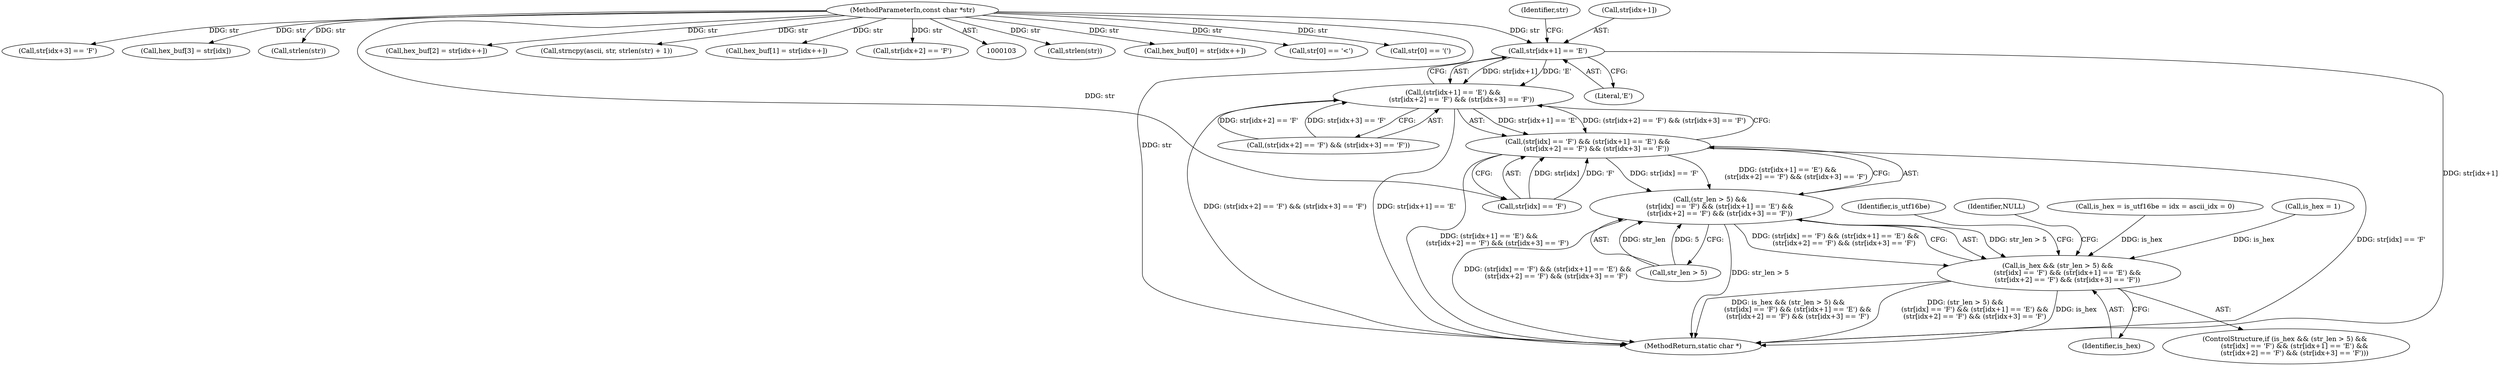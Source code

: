 digraph "0_pdfresurrect_0c4120fffa3dffe97b95c486a120eded82afe8a6_1@pointer" {
"1000174" [label="(Call,str[idx+1] == 'E')"];
"1000104" [label="(MethodParameterIn,const char *str)"];
"1000173" [label="(Call,(str[idx+1] == 'E') &&\n        (str[idx+2] == 'F') && (str[idx+3] == 'F'))"];
"1000167" [label="(Call,(str[idx] == 'F') && (str[idx+1] == 'E') &&\n        (str[idx+2] == 'F') && (str[idx+3] == 'F'))"];
"1000163" [label="(Call,(str_len > 5) && \n        (str[idx] == 'F') && (str[idx+1] == 'E') &&\n        (str[idx+2] == 'F') && (str[idx+3] == 'F'))"];
"1000161" [label="(Call,is_hex && (str_len > 5) && \n        (str[idx] == 'F') && (str[idx+1] == 'E') &&\n        (str[idx+2] == 'F') && (str[idx+3] == 'F'))"];
"1000142" [label="(Call,strlen(str))"];
"1000217" [label="(Call,hex_buf[0] = str[idx++])"];
"1000175" [label="(Call,str[idx+1])"];
"1000149" [label="(Call,str[0] == '<')"];
"1000161" [label="(Call,is_hex && (str_len > 5) && \n        (str[idx] == 'F') && (str[idx+1] == 'E') &&\n        (str[idx+2] == 'F') && (str[idx+3] == 'F'))"];
"1000163" [label="(Call,(str_len > 5) && \n        (str[idx] == 'F') && (str[idx+1] == 'E') &&\n        (str[idx+2] == 'F') && (str[idx+3] == 'F'))"];
"1000160" [label="(ControlStructure,if (is_hex && (str_len > 5) && \n        (str[idx] == 'F') && (str[idx+1] == 'E') &&\n        (str[idx+2] == 'F') && (str[idx+3] == 'F')))"];
"1000162" [label="(Identifier,is_hex)"];
"1000125" [label="(Call,str[0] == '(')"];
"1000167" [label="(Call,(str[idx] == 'F') && (str[idx+1] == 'E') &&\n        (str[idx+2] == 'F') && (str[idx+3] == 'F'))"];
"1000180" [label="(Literal,'E')"];
"1000115" [label="(Call,is_hex = is_utf16be = idx = ascii_idx = 0)"];
"1000155" [label="(Call,is_hex = 1)"];
"1000173" [label="(Call,(str[idx+1] == 'E') &&\n        (str[idx+2] == 'F') && (str[idx+3] == 'F'))"];
"1000104" [label="(MethodParameterIn,const char *str)"];
"1000189" [label="(Call,str[idx+3] == 'F')"];
"1000241" [label="(Call,hex_buf[3] = str[idx])"];
"1000174" [label="(Call,str[idx+1] == 'E')"];
"1000135" [label="(Call,strlen(str))"];
"1000168" [label="(Call,str[idx] == 'F')"];
"1000233" [label="(Call,hex_buf[2] = str[idx++])"];
"1000181" [label="(Call,(str[idx+2] == 'F') && (str[idx+3] == 'F'))"];
"1000198" [label="(Identifier,is_utf16be)"];
"1000184" [label="(Identifier,str)"];
"1000259" [label="(MethodReturn,static char *)"];
"1000138" [label="(Call,strncpy(ascii, str, strlen(str) + 1))"];
"1000225" [label="(Call,hex_buf[1] = str[idx++])"];
"1000164" [label="(Call,str_len > 5)"];
"1000205" [label="(Identifier,NULL)"];
"1000182" [label="(Call,str[idx+2] == 'F')"];
"1000174" -> "1000173"  [label="AST: "];
"1000174" -> "1000180"  [label="CFG: "];
"1000175" -> "1000174"  [label="AST: "];
"1000180" -> "1000174"  [label="AST: "];
"1000184" -> "1000174"  [label="CFG: "];
"1000173" -> "1000174"  [label="CFG: "];
"1000174" -> "1000259"  [label="DDG: str[idx+1]"];
"1000174" -> "1000173"  [label="DDG: str[idx+1]"];
"1000174" -> "1000173"  [label="DDG: 'E'"];
"1000104" -> "1000174"  [label="DDG: str"];
"1000104" -> "1000103"  [label="AST: "];
"1000104" -> "1000259"  [label="DDG: str"];
"1000104" -> "1000125"  [label="DDG: str"];
"1000104" -> "1000135"  [label="DDG: str"];
"1000104" -> "1000138"  [label="DDG: str"];
"1000104" -> "1000142"  [label="DDG: str"];
"1000104" -> "1000149"  [label="DDG: str"];
"1000104" -> "1000168"  [label="DDG: str"];
"1000104" -> "1000182"  [label="DDG: str"];
"1000104" -> "1000189"  [label="DDG: str"];
"1000104" -> "1000217"  [label="DDG: str"];
"1000104" -> "1000225"  [label="DDG: str"];
"1000104" -> "1000233"  [label="DDG: str"];
"1000104" -> "1000241"  [label="DDG: str"];
"1000173" -> "1000167"  [label="AST: "];
"1000173" -> "1000181"  [label="CFG: "];
"1000181" -> "1000173"  [label="AST: "];
"1000167" -> "1000173"  [label="CFG: "];
"1000173" -> "1000259"  [label="DDG: (str[idx+2] == 'F') && (str[idx+3] == 'F')"];
"1000173" -> "1000259"  [label="DDG: str[idx+1] == 'E'"];
"1000173" -> "1000167"  [label="DDG: str[idx+1] == 'E'"];
"1000173" -> "1000167"  [label="DDG: (str[idx+2] == 'F') && (str[idx+3] == 'F')"];
"1000181" -> "1000173"  [label="DDG: str[idx+2] == 'F'"];
"1000181" -> "1000173"  [label="DDG: str[idx+3] == 'F'"];
"1000167" -> "1000163"  [label="AST: "];
"1000167" -> "1000168"  [label="CFG: "];
"1000168" -> "1000167"  [label="AST: "];
"1000163" -> "1000167"  [label="CFG: "];
"1000167" -> "1000259"  [label="DDG: str[idx] == 'F'"];
"1000167" -> "1000259"  [label="DDG: (str[idx+1] == 'E') &&\n        (str[idx+2] == 'F') && (str[idx+3] == 'F')"];
"1000167" -> "1000163"  [label="DDG: str[idx] == 'F'"];
"1000167" -> "1000163"  [label="DDG: (str[idx+1] == 'E') &&\n        (str[idx+2] == 'F') && (str[idx+3] == 'F')"];
"1000168" -> "1000167"  [label="DDG: str[idx]"];
"1000168" -> "1000167"  [label="DDG: 'F'"];
"1000163" -> "1000161"  [label="AST: "];
"1000163" -> "1000164"  [label="CFG: "];
"1000164" -> "1000163"  [label="AST: "];
"1000161" -> "1000163"  [label="CFG: "];
"1000163" -> "1000259"  [label="DDG: str_len > 5"];
"1000163" -> "1000259"  [label="DDG: (str[idx] == 'F') && (str[idx+1] == 'E') &&\n        (str[idx+2] == 'F') && (str[idx+3] == 'F')"];
"1000163" -> "1000161"  [label="DDG: str_len > 5"];
"1000163" -> "1000161"  [label="DDG: (str[idx] == 'F') && (str[idx+1] == 'E') &&\n        (str[idx+2] == 'F') && (str[idx+3] == 'F')"];
"1000164" -> "1000163"  [label="DDG: str_len"];
"1000164" -> "1000163"  [label="DDG: 5"];
"1000161" -> "1000160"  [label="AST: "];
"1000161" -> "1000162"  [label="CFG: "];
"1000162" -> "1000161"  [label="AST: "];
"1000198" -> "1000161"  [label="CFG: "];
"1000205" -> "1000161"  [label="CFG: "];
"1000161" -> "1000259"  [label="DDG: (str_len > 5) && \n        (str[idx] == 'F') && (str[idx+1] == 'E') &&\n        (str[idx+2] == 'F') && (str[idx+3] == 'F')"];
"1000161" -> "1000259"  [label="DDG: is_hex"];
"1000161" -> "1000259"  [label="DDG: is_hex && (str_len > 5) && \n        (str[idx] == 'F') && (str[idx+1] == 'E') &&\n        (str[idx+2] == 'F') && (str[idx+3] == 'F')"];
"1000155" -> "1000161"  [label="DDG: is_hex"];
"1000115" -> "1000161"  [label="DDG: is_hex"];
}
